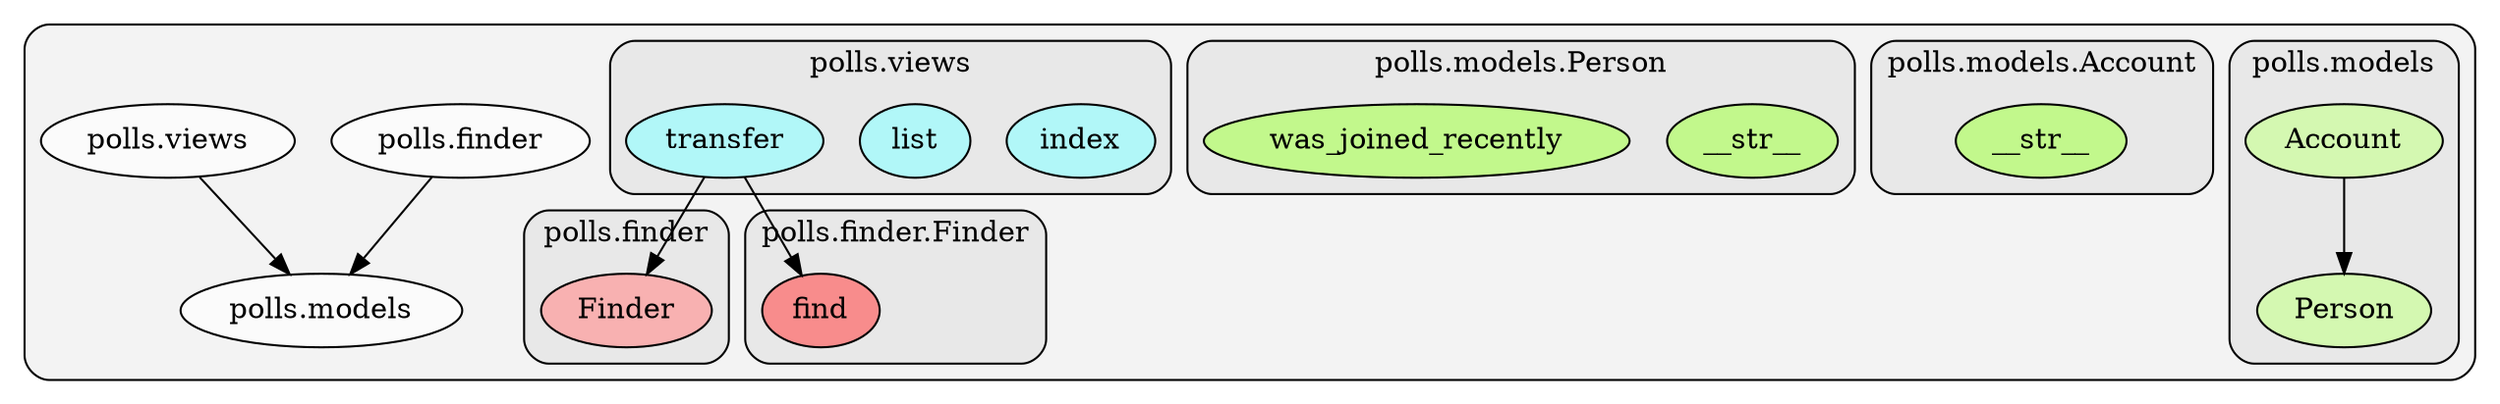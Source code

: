 













digraph G {
    graph [rankdir=TB, clusterrank="local"];
    subgraph cluster_G {

        graph [style="filled,rounded",fillcolor="#80808018", label=""];
        polls__finder [label="polls.finder", style="filled", fillcolor="#ffffffb2", fontcolor="#000000", group="0"];
        polls__models [label="polls.models", style="filled", fillcolor="#ffffffb2", fontcolor="#000000", group="1"];
        polls__views [label="polls.views", style="filled", fillcolor="#ffffffb2", fontcolor="#000000", group="2"];
        subgraph cluster_polls__finder {

            graph [style="filled,rounded",fillcolor="#80808018", label="polls.finder"];
            polls__finder__Finder [label="Finder", style="filled", fillcolor="#ff9999b2", fontcolor="#000000", group="0"];
        }
        subgraph cluster_polls__finder__Finder {

            graph [style="filled,rounded",fillcolor="#80808018", label="polls.finder.Finder"];
            polls__finder__Finder__find [label="find", style="filled", fillcolor="#ff6565b2", fontcolor="#000000", group="0"];
        }
        subgraph cluster_polls__models {

            graph [style="filled,rounded",fillcolor="#80808018", label="polls.models"];
            polls__models__Account [label="Account", style="filled", fillcolor="#ccff99b2", fontcolor="#000000", group="1"];
        }
        subgraph cluster_polls__models {

            graph [style="filled,rounded",fillcolor="#80808018", label="polls.models"];
            polls__models__Person [label="Person", style="filled", fillcolor="#ccff99b2", fontcolor="#000000", group="1"];
        }
        subgraph cluster_polls__models__Account {

            graph [style="filled,rounded",fillcolor="#80808018", label="polls.models.Account"];
            polls__models__Account____str__ [label="__str__", style="filled", fillcolor="#b2ff65b2", fontcolor="#000000", group="1"];
        }
        subgraph cluster_polls__models__Person {

            graph [style="filled,rounded",fillcolor="#80808018", label="polls.models.Person"];
            polls__models__Person____str__ [label="__str__", style="filled", fillcolor="#b2ff65b2", fontcolor="#000000", group="1"];
        }
        subgraph cluster_polls__models__Person {

            graph [style="filled,rounded",fillcolor="#80808018", label="polls.models.Person"];
            polls__models__Person__was_joined_recently [label="was_joined_recently", style="filled", fillcolor="#b2ff65b2", fontcolor="#000000", group="1"];
        }
        subgraph cluster_polls__views {

            graph [style="filled,rounded",fillcolor="#80808018", label="polls.views"];
            polls__views__index [label="index", style="filled", fillcolor="#99feffb2", fontcolor="#000000", group="2"];
        }
        subgraph cluster_polls__views {

            graph [style="filled,rounded",fillcolor="#80808018", label="polls.views"];
            polls__views__list [label="list", style="filled", fillcolor="#99feffb2", fontcolor="#000000", group="2"];
        }
        subgraph cluster_polls__views {

            graph [style="filled,rounded",fillcolor="#80808018", label="polls.views"];
            polls__views__transfer [label="transfer", style="filled", fillcolor="#99feffb2", fontcolor="#000000", group="2"];
        }
    }
        polls__views -> polls__models [style="solid", color="#000000"];
        polls__views__transfer -> polls__finder__Finder__find [style="solid", color="#000000"];
        polls__views__transfer -> polls__finder__Finder [style="solid", color="#000000"];
        polls__models__Account -> polls__models__Person [style="solid", color="#000000"];
        polls__finder -> polls__models [style="solid", color="#000000"];
    }
